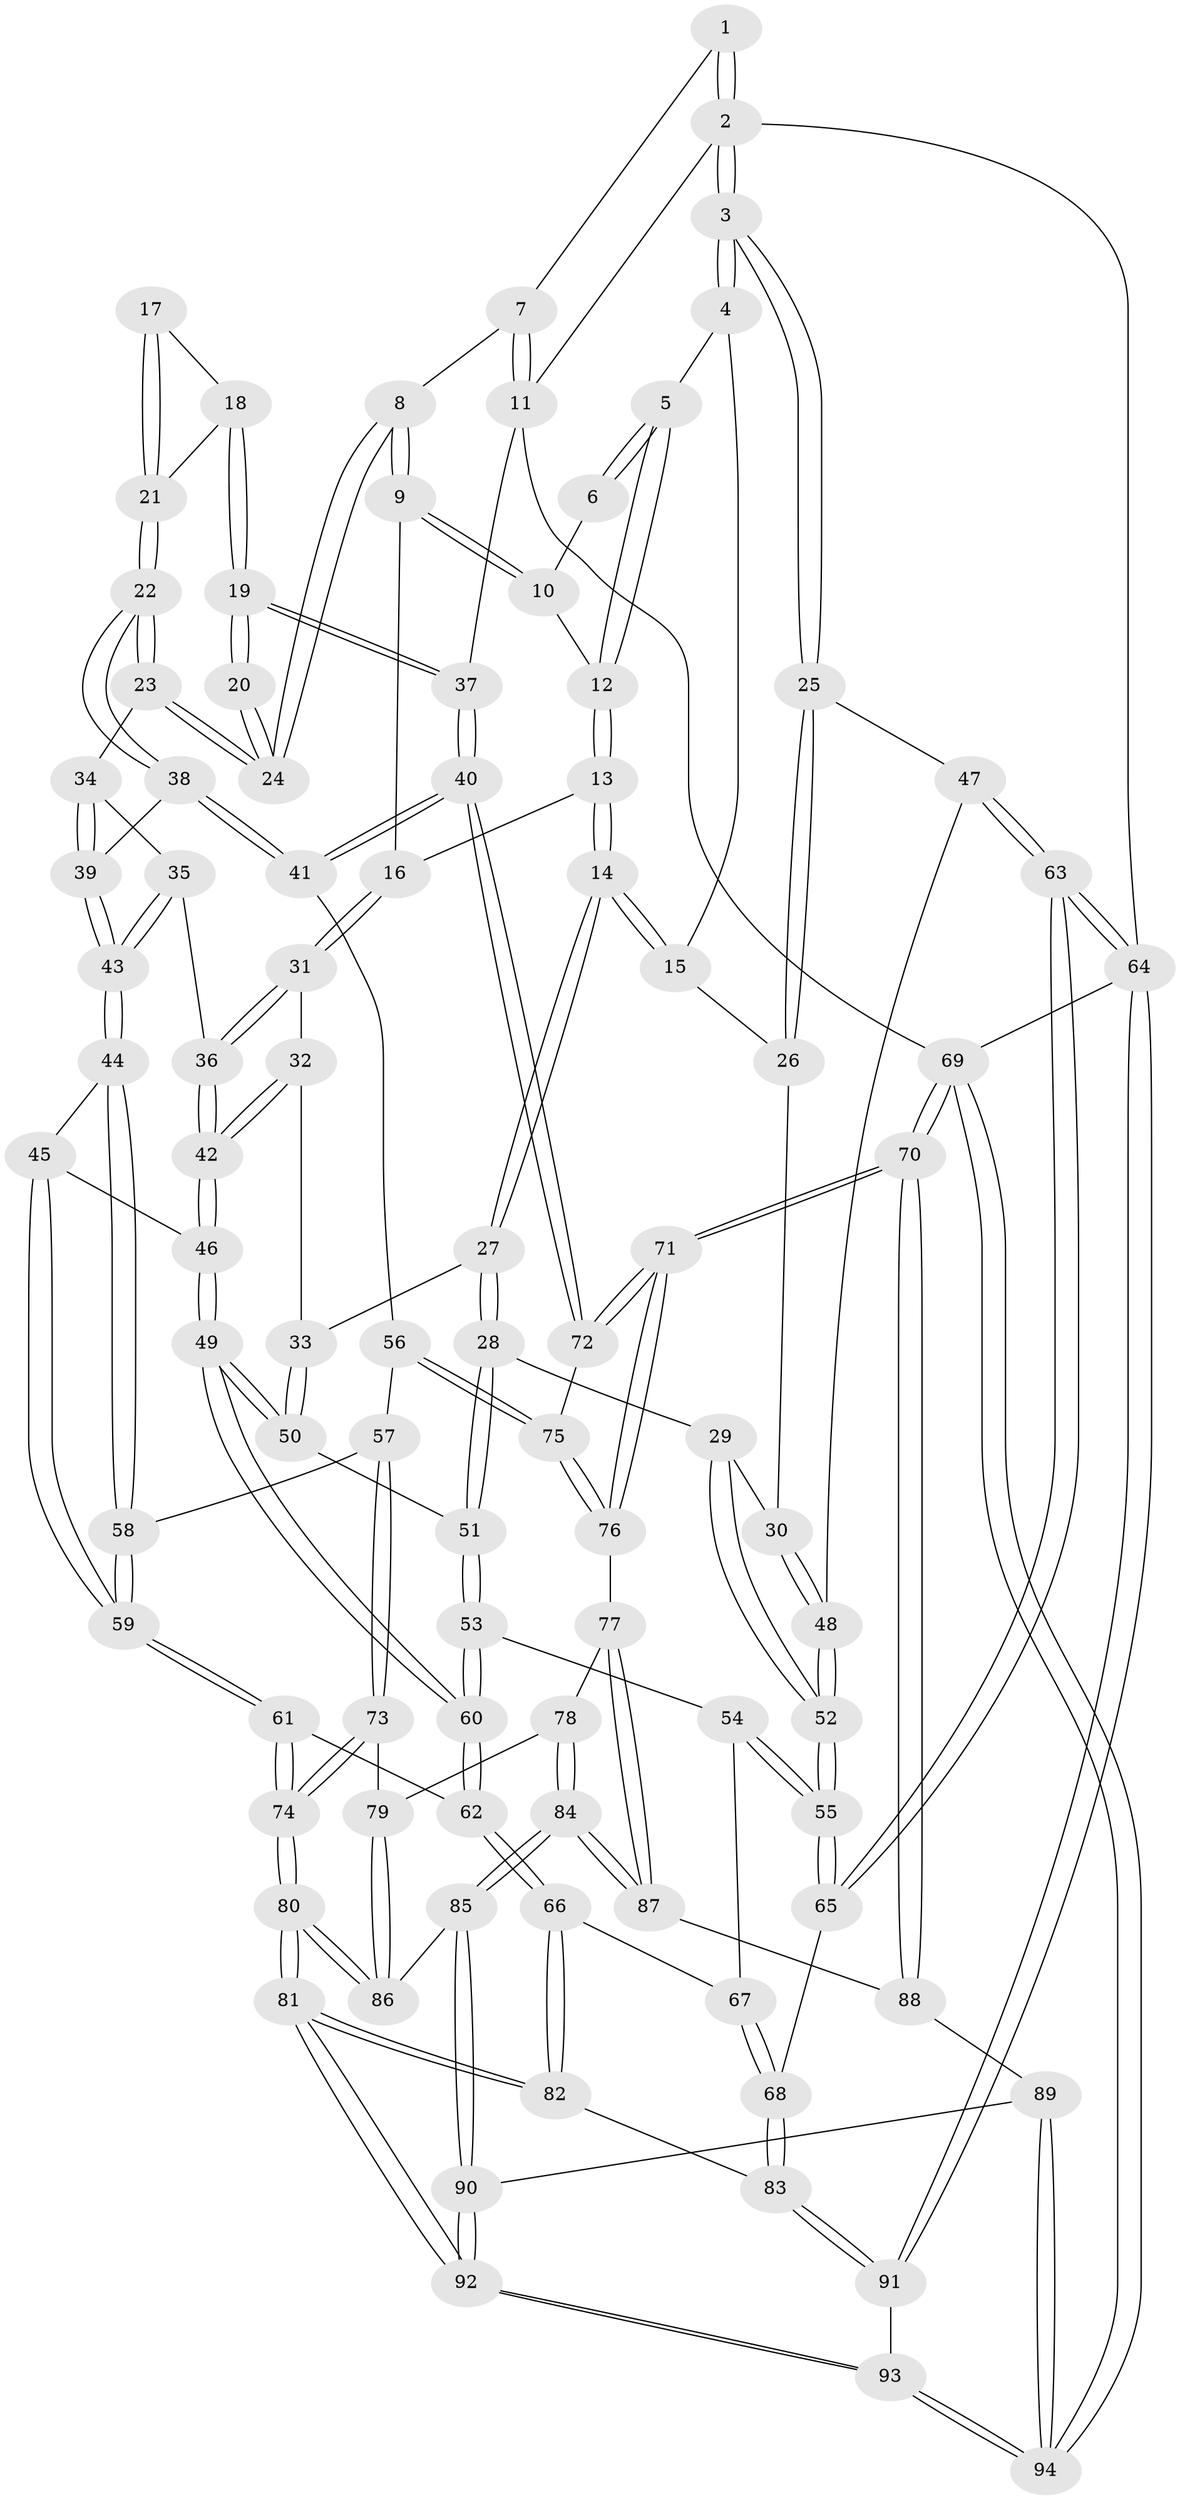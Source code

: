 // Generated by graph-tools (version 1.1) at 2025/51/03/09/25 03:51:08]
// undirected, 94 vertices, 232 edges
graph export_dot {
graph [start="1"]
  node [color=gray90,style=filled];
  1 [pos="+0.3033551991950072+0"];
  2 [pos="+0+0"];
  3 [pos="+0+0"];
  4 [pos="+0.21104949028323822+0.07886927660042246"];
  5 [pos="+0.2748371200897563+0.019848118136179763"];
  6 [pos="+0.293919125649687+0"];
  7 [pos="+0.6265107526398073+0"];
  8 [pos="+0.6315850552493555+0.033872568398063095"];
  9 [pos="+0.49881925382920084+0.08771039120610079"];
  10 [pos="+0.4174151082490476+0.06660866860315044"];
  11 [pos="+1+0"];
  12 [pos="+0.33087773331717585+0.1032977270872409"];
  13 [pos="+0.3379732901240064+0.14226940421441545"];
  14 [pos="+0.26477874231637366+0.19959482776408977"];
  15 [pos="+0.18663138900095583+0.1271768300619345"];
  16 [pos="+0.409820025721683+0.17686483072068546"];
  17 [pos="+0.8098891454068092+0.13240220008847406"];
  18 [pos="+1+0.03605338049045261"];
  19 [pos="+1+0"];
  20 [pos="+0.7256147347961677+0.07332393193420705"];
  21 [pos="+0.8580231771805451+0.21392889943794957"];
  22 [pos="+0.84966142632258+0.3148743683341498"];
  23 [pos="+0.6344565040612421+0.05580060112115838"];
  24 [pos="+0.6346986152538311+0.040065634083700515"];
  25 [pos="+0+0"];
  26 [pos="+0.17142614811521398+0.1323296803232653"];
  27 [pos="+0.2714048737613549+0.3004902062134096"];
  28 [pos="+0.23554883158689927+0.32614415352180587"];
  29 [pos="+0.15917012689058938+0.3226182774783886"];
  30 [pos="+0.04672379759715597+0.2610533680433042"];
  31 [pos="+0.41612238409081+0.2679883429452364"];
  32 [pos="+0.40485196028768783+0.2815440545611095"];
  33 [pos="+0.371634237163488+0.3082928471131841"];
  34 [pos="+0.6253369870059606+0.13604766786242753"];
  35 [pos="+0.6005248527564625+0.2574130008432948"];
  36 [pos="+0.5993071865560463+0.2578564281214803"];
  37 [pos="+1+0"];
  38 [pos="+0.850882274775892+0.33209498329014925"];
  39 [pos="+0.850013941330037+0.33224189701401735"];
  40 [pos="+1+0.40720547183407174"];
  41 [pos="+0.9896602724992927+0.41243882557999506"];
  42 [pos="+0.5063760023079835+0.3719319199221442"];
  43 [pos="+0.6859562559229064+0.37631501790932387"];
  44 [pos="+0.6859049165194125+0.3764614752199421"];
  45 [pos="+0.5570318999928433+0.45099657723232733"];
  46 [pos="+0.4896862114604725+0.4470910594074583"];
  47 [pos="+0+0.23999807871303633"];
  48 [pos="+0+0.2611112246835728"];
  49 [pos="+0.4381518952675539+0.4717866280099461"];
  50 [pos="+0.41252906960808705+0.4401029827707039"];
  51 [pos="+0.2568355547193231+0.43803798592950866"];
  52 [pos="+0.11134651142019447+0.5046984573772085"];
  53 [pos="+0.23739658846729367+0.5029887578815274"];
  54 [pos="+0.19103450337896877+0.5240335102119841"];
  55 [pos="+0.11725373951835108+0.5378044634883972"];
  56 [pos="+0.840991941287097+0.568219223223754"];
  57 [pos="+0.7699867611685741+0.5572431005430301"];
  58 [pos="+0.7078188326614349+0.5082030926833873"];
  59 [pos="+0.6040015671418905+0.5760137083601312"];
  60 [pos="+0.40947226433372225+0.6040776723717197"];
  61 [pos="+0.5503369066212006+0.6745465766871849"];
  62 [pos="+0.4224630719545649+0.6561212868234086"];
  63 [pos="+0+0.7279629701156762"];
  64 [pos="+0+1"];
  65 [pos="+0+0.6892944500771213"];
  66 [pos="+0.39136057428326065+0.6896291008135541"];
  67 [pos="+0.22808321044694138+0.5914596147875104"];
  68 [pos="+0.229809517419879+0.7794329394114257"];
  69 [pos="+1+1"];
  70 [pos="+1+1"];
  71 [pos="+1+0.8747839152541264"];
  72 [pos="+1+0.5326192643207691"];
  73 [pos="+0.6516381483659978+0.7292007808642655"];
  74 [pos="+0.6156432108808545+0.7297421114416573"];
  75 [pos="+0.8597353034162476+0.6583163538074996"];
  76 [pos="+0.8644708583636004+0.7137016444423967"];
  77 [pos="+0.7971591377431902+0.7605889838559585"];
  78 [pos="+0.6805396584050197+0.7388911121977826"];
  79 [pos="+0.6708838601796682+0.7360615112387197"];
  80 [pos="+0.5780574636141466+0.9119508286388287"];
  81 [pos="+0.5383188752485326+0.968924373937969"];
  82 [pos="+0.2967321787639661+0.8080427973678321"];
  83 [pos="+0.29252479711017243+0.8096463846507421"];
  84 [pos="+0.7264087508325151+0.8965525020019783"];
  85 [pos="+0.7155905359249161+0.9068920781095251"];
  86 [pos="+0.7048614911072976+0.9058902110606399"];
  87 [pos="+0.80693973742455+0.8515960642521159"];
  88 [pos="+0.8077529454182593+0.8526665890496535"];
  89 [pos="+0.829255662590708+1"];
  90 [pos="+0.7368407466133275+0.9556393874446512"];
  91 [pos="+0.1115043202872+1"];
  92 [pos="+0.5470146715096705+1"];
  93 [pos="+0.5467137572781018+1"];
  94 [pos="+1+1"];
  1 -- 2;
  1 -- 2;
  1 -- 7;
  2 -- 3;
  2 -- 3;
  2 -- 11;
  2 -- 64;
  3 -- 4;
  3 -- 4;
  3 -- 25;
  3 -- 25;
  4 -- 5;
  4 -- 15;
  5 -- 6;
  5 -- 6;
  5 -- 12;
  5 -- 12;
  6 -- 10;
  7 -- 8;
  7 -- 11;
  7 -- 11;
  8 -- 9;
  8 -- 9;
  8 -- 24;
  8 -- 24;
  9 -- 10;
  9 -- 10;
  9 -- 16;
  10 -- 12;
  11 -- 37;
  11 -- 69;
  12 -- 13;
  12 -- 13;
  13 -- 14;
  13 -- 14;
  13 -- 16;
  14 -- 15;
  14 -- 15;
  14 -- 27;
  14 -- 27;
  15 -- 26;
  16 -- 31;
  16 -- 31;
  17 -- 18;
  17 -- 21;
  17 -- 21;
  18 -- 19;
  18 -- 19;
  18 -- 21;
  19 -- 20;
  19 -- 20;
  19 -- 37;
  19 -- 37;
  20 -- 24;
  20 -- 24;
  21 -- 22;
  21 -- 22;
  22 -- 23;
  22 -- 23;
  22 -- 38;
  22 -- 38;
  23 -- 24;
  23 -- 24;
  23 -- 34;
  25 -- 26;
  25 -- 26;
  25 -- 47;
  26 -- 30;
  27 -- 28;
  27 -- 28;
  27 -- 33;
  28 -- 29;
  28 -- 51;
  28 -- 51;
  29 -- 30;
  29 -- 52;
  29 -- 52;
  30 -- 48;
  30 -- 48;
  31 -- 32;
  31 -- 36;
  31 -- 36;
  32 -- 33;
  32 -- 42;
  32 -- 42;
  33 -- 50;
  33 -- 50;
  34 -- 35;
  34 -- 39;
  34 -- 39;
  35 -- 36;
  35 -- 43;
  35 -- 43;
  36 -- 42;
  36 -- 42;
  37 -- 40;
  37 -- 40;
  38 -- 39;
  38 -- 41;
  38 -- 41;
  39 -- 43;
  39 -- 43;
  40 -- 41;
  40 -- 41;
  40 -- 72;
  40 -- 72;
  41 -- 56;
  42 -- 46;
  42 -- 46;
  43 -- 44;
  43 -- 44;
  44 -- 45;
  44 -- 58;
  44 -- 58;
  45 -- 46;
  45 -- 59;
  45 -- 59;
  46 -- 49;
  46 -- 49;
  47 -- 48;
  47 -- 63;
  47 -- 63;
  48 -- 52;
  48 -- 52;
  49 -- 50;
  49 -- 50;
  49 -- 60;
  49 -- 60;
  50 -- 51;
  51 -- 53;
  51 -- 53;
  52 -- 55;
  52 -- 55;
  53 -- 54;
  53 -- 60;
  53 -- 60;
  54 -- 55;
  54 -- 55;
  54 -- 67;
  55 -- 65;
  55 -- 65;
  56 -- 57;
  56 -- 75;
  56 -- 75;
  57 -- 58;
  57 -- 73;
  57 -- 73;
  58 -- 59;
  58 -- 59;
  59 -- 61;
  59 -- 61;
  60 -- 62;
  60 -- 62;
  61 -- 62;
  61 -- 74;
  61 -- 74;
  62 -- 66;
  62 -- 66;
  63 -- 64;
  63 -- 64;
  63 -- 65;
  63 -- 65;
  64 -- 91;
  64 -- 91;
  64 -- 69;
  65 -- 68;
  66 -- 67;
  66 -- 82;
  66 -- 82;
  67 -- 68;
  67 -- 68;
  68 -- 83;
  68 -- 83;
  69 -- 70;
  69 -- 70;
  69 -- 94;
  69 -- 94;
  70 -- 71;
  70 -- 71;
  70 -- 88;
  70 -- 88;
  71 -- 72;
  71 -- 72;
  71 -- 76;
  71 -- 76;
  72 -- 75;
  73 -- 74;
  73 -- 74;
  73 -- 79;
  74 -- 80;
  74 -- 80;
  75 -- 76;
  75 -- 76;
  76 -- 77;
  77 -- 78;
  77 -- 87;
  77 -- 87;
  78 -- 79;
  78 -- 84;
  78 -- 84;
  79 -- 86;
  79 -- 86;
  80 -- 81;
  80 -- 81;
  80 -- 86;
  80 -- 86;
  81 -- 82;
  81 -- 82;
  81 -- 92;
  81 -- 92;
  82 -- 83;
  83 -- 91;
  83 -- 91;
  84 -- 85;
  84 -- 85;
  84 -- 87;
  84 -- 87;
  85 -- 86;
  85 -- 90;
  85 -- 90;
  87 -- 88;
  88 -- 89;
  89 -- 90;
  89 -- 94;
  89 -- 94;
  90 -- 92;
  90 -- 92;
  91 -- 93;
  92 -- 93;
  92 -- 93;
  93 -- 94;
  93 -- 94;
}
